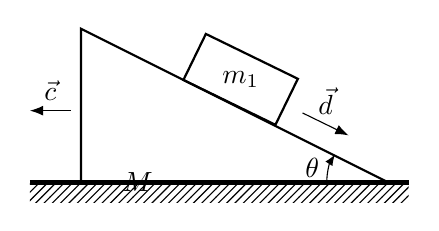 \begin{tikzpicture}[scale= 1.3]
	% piso
	\draw [ultra thick] (-2,0) -- (1.7,0);
	\fill [pattern = north east lines] (-2,-0.2) rectangle (1.7,0);

	\draw [thick] (-1.5,0) node [above = 0.7 cm, right = 0.4 cm] {\(M\)} -- (-1.5,1.5) -- (1.5,0) -- cycle;
	\draw [arrows=-latex] (0.4,0) ++(0:0.5) arc (0:-33:-0.5) node [midway, left] {\(\theta\)};
	\draw [arrows=-Latex] (-1.6,0.7) -> (-2,0.7) node [midway, above] {\(\vec{c}\)};
	
	% Box sliding down the hypotenuse
	\coordinate (box) at (-0.5,1);
	\draw[thick,rotate around={-26:(box)}] (box) rectangle ++(1,0.5) node [midway] {\(m_1\)};
	% draw circle a a certain distance from (box)
 	\draw [arrows=-Latex, rotate={-26}] (0.3,0.9) -> (0.8,0.9) node [midway, above] {\(\vec{d}\)};
\end{tikzpicture}